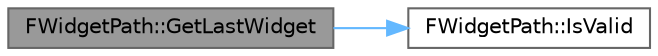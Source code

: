 digraph "FWidgetPath::GetLastWidget"
{
 // INTERACTIVE_SVG=YES
 // LATEX_PDF_SIZE
  bgcolor="transparent";
  edge [fontname=Helvetica,fontsize=10,labelfontname=Helvetica,labelfontsize=10];
  node [fontname=Helvetica,fontsize=10,shape=box,height=0.2,width=0.4];
  rankdir="LR";
  Node1 [id="Node000001",label="FWidgetPath::GetLastWidget",height=0.2,width=0.4,color="gray40", fillcolor="grey60", style="filled", fontcolor="black",tooltip="Get the last (leaf-most) widget in this path; assumes path is valid."];
  Node1 -> Node2 [id="edge1_Node000001_Node000002",color="steelblue1",style="solid",tooltip=" "];
  Node2 [id="Node000002",label="FWidgetPath::IsValid",height=0.2,width=0.4,color="grey40", fillcolor="white", style="filled",URL="$df/d39/classFWidgetPath.html#af1dc83ddee12c45ea0adef575500de74",tooltip="A valid path has at least one widget in it."];
}
